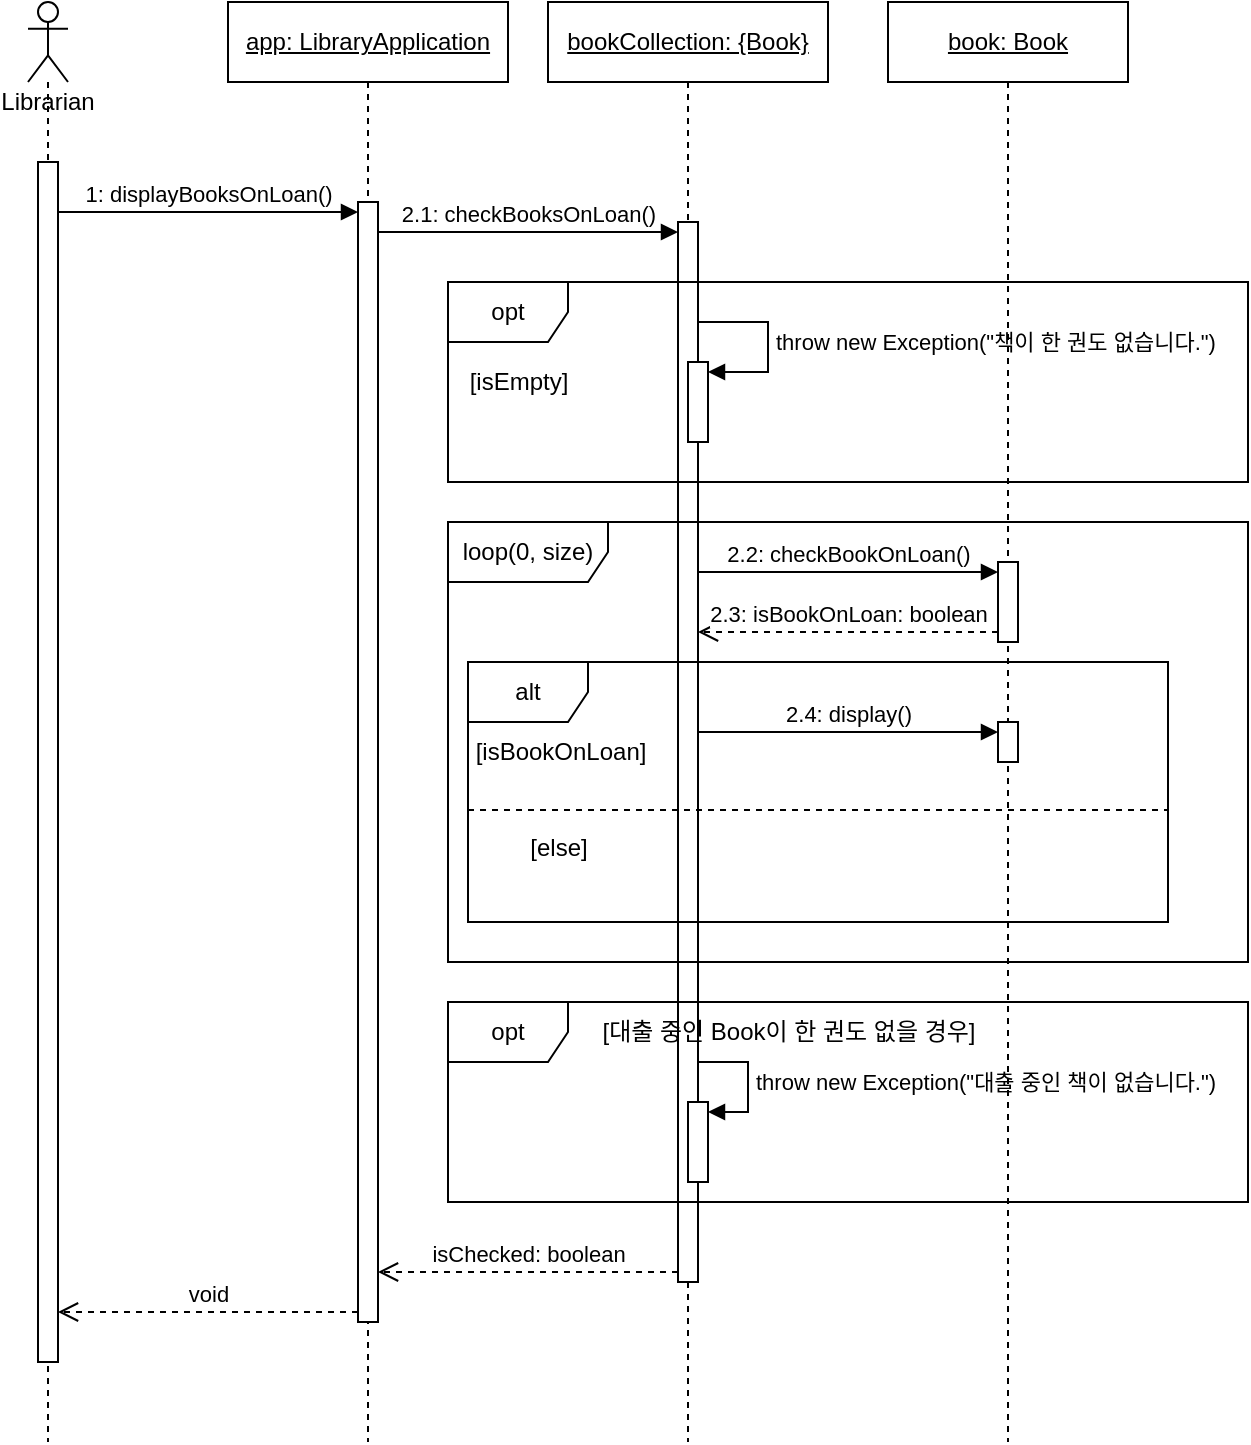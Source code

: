 <mxfile version="22.1.11" type="google">
  <diagram name="Page-1" id="J_NiCZL-PPgqrKHo_S9Y">
    <mxGraphModel grid="1" page="1" gridSize="10" guides="1" tooltips="1" connect="1" arrows="1" fold="1" pageScale="1" pageWidth="850" pageHeight="1100" math="0" shadow="0">
      <root>
        <mxCell id="0" />
        <mxCell id="1" parent="0" />
        <mxCell id="6p2GN63daYN8jev6NqQu-4" value="Librarian" style="shape=umlLifeline;perimeter=lifelinePerimeter;whiteSpace=wrap;html=1;container=1;dropTarget=0;collapsible=0;recursiveResize=0;outlineConnect=0;portConstraint=eastwest;newEdgeStyle={&quot;curved&quot;:0,&quot;rounded&quot;:0};participant=umlActor;verticalAlign=top;spacingTop=36;" vertex="1" parent="1">
          <mxGeometry x="30" y="40" width="20" height="720" as="geometry" />
        </mxCell>
        <mxCell id="6p2GN63daYN8jev6NqQu-6" value="" style="html=1;points=[[0,0,0,0,5],[0,1,0,0,-5],[1,0,0,0,5],[1,1,0,0,-5]];perimeter=orthogonalPerimeter;outlineConnect=0;targetShapes=umlLifeline;portConstraint=eastwest;newEdgeStyle={&quot;curved&quot;:0,&quot;rounded&quot;:0};" vertex="1" parent="6p2GN63daYN8jev6NqQu-4">
          <mxGeometry x="5" y="80" width="10" height="600" as="geometry" />
        </mxCell>
        <mxCell id="6p2GN63daYN8jev6NqQu-14" value="&lt;u style=&quot;border-color: var(--border-color);&quot;&gt;app: LibraryApplication&lt;/u&gt;" style="shape=umlLifeline;perimeter=lifelinePerimeter;whiteSpace=wrap;html=1;container=1;dropTarget=0;collapsible=0;recursiveResize=0;outlineConnect=0;portConstraint=eastwest;newEdgeStyle={&quot;curved&quot;:0,&quot;rounded&quot;:0};" vertex="1" parent="1">
          <mxGeometry x="130" y="40" width="140" height="720" as="geometry" />
        </mxCell>
        <mxCell id="6p2GN63daYN8jev6NqQu-16" value="" style="html=1;points=[[0,0,0,0,5],[0,1,0,0,-5],[1,0,0,0,5],[1,1,0,0,-5]];perimeter=orthogonalPerimeter;outlineConnect=0;targetShapes=umlLifeline;portConstraint=eastwest;newEdgeStyle={&quot;curved&quot;:0,&quot;rounded&quot;:0};" vertex="1" parent="6p2GN63daYN8jev6NqQu-14">
          <mxGeometry x="65" y="100" width="10" height="560" as="geometry" />
        </mxCell>
        <mxCell id="6p2GN63daYN8jev6NqQu-18" value="&lt;div style=&quot;border-color: var(--border-color);&quot;&gt;1: displayBooksOnLoan()&lt;br&gt;&lt;/div&gt;" style="html=1;verticalAlign=bottom;endArrow=block;curved=0;rounded=0;entryX=0;entryY=0;entryDx=0;entryDy=5;" edge="1" parent="1" source="6p2GN63daYN8jev6NqQu-6" target="6p2GN63daYN8jev6NqQu-16">
          <mxGeometry x="0.003" relative="1" as="geometry">
            <mxPoint x="45" y="145" as="sourcePoint" />
            <mxPoint as="offset" />
          </mxGeometry>
        </mxCell>
        <mxCell id="6p2GN63daYN8jev6NqQu-17" value="void" style="html=1;verticalAlign=bottom;endArrow=open;dashed=1;endSize=8;curved=0;rounded=0;exitX=0;exitY=1;exitDx=0;exitDy=-5;exitPerimeter=0;" edge="1" parent="1" source="6p2GN63daYN8jev6NqQu-16" target="6p2GN63daYN8jev6NqQu-6">
          <mxGeometry relative="1" as="geometry">
            <mxPoint x="45" y="355" as="targetPoint" />
          </mxGeometry>
        </mxCell>
        <mxCell id="6p2GN63daYN8jev6NqQu-21" value="&lt;u style=&quot;border-color: var(--border-color);&quot;&gt;bookCollection: {Book}&lt;/u&gt;" style="shape=umlLifeline;perimeter=lifelinePerimeter;whiteSpace=wrap;html=1;container=1;dropTarget=0;collapsible=0;recursiveResize=0;outlineConnect=0;portConstraint=eastwest;newEdgeStyle={&quot;curved&quot;:0,&quot;rounded&quot;:0};" vertex="1" parent="1">
          <mxGeometry x="290" y="40" width="140" height="720" as="geometry" />
        </mxCell>
        <mxCell id="S1BBw59gadOTSBR4Dm67-1" value="" style="html=1;points=[[0,0,0,0,5],[0,1,0,0,-5],[1,0,0,0,5],[1,1,0,0,-5]];perimeter=orthogonalPerimeter;outlineConnect=0;targetShapes=umlLifeline;portConstraint=eastwest;newEdgeStyle={&quot;curved&quot;:0,&quot;rounded&quot;:0};" vertex="1" parent="6p2GN63daYN8jev6NqQu-21">
          <mxGeometry x="65" y="110" width="10" height="530" as="geometry" />
        </mxCell>
        <mxCell id="S1BBw59gadOTSBR4Dm67-5" value="" style="html=1;points=[[0,0,0,0,5],[0,1,0,0,-5],[1,0,0,0,5],[1,1,0,0,-5]];perimeter=orthogonalPerimeter;outlineConnect=0;targetShapes=umlLifeline;portConstraint=eastwest;newEdgeStyle={&quot;curved&quot;:0,&quot;rounded&quot;:0};" vertex="1" parent="6p2GN63daYN8jev6NqQu-21">
          <mxGeometry x="70" y="180" width="10" height="40" as="geometry" />
        </mxCell>
        <mxCell id="S1BBw59gadOTSBR4Dm67-6" value="throw new Exception(&quot;책이 한 권도 없습니다.&quot;)" style="html=1;align=left;spacingLeft=2;endArrow=block;rounded=0;edgeStyle=orthogonalEdgeStyle;curved=0;rounded=0;entryX=1;entryY=0;entryDx=0;entryDy=5;entryPerimeter=0;" edge="1" parent="6p2GN63daYN8jev6NqQu-21" target="S1BBw59gadOTSBR4Dm67-5">
          <mxGeometry x="0.004" relative="1" as="geometry">
            <mxPoint x="75" y="160" as="sourcePoint" />
            <Array as="points">
              <mxPoint x="110" y="160" />
              <mxPoint x="110" y="185" />
            </Array>
            <mxPoint as="offset" />
          </mxGeometry>
        </mxCell>
        <mxCell id="S1BBw59gadOTSBR4Dm67-34" value="" style="html=1;points=[[0,0,0,0,5],[0,1,0,0,-5],[1,0,0,0,5],[1,1,0,0,-5]];perimeter=orthogonalPerimeter;outlineConnect=0;targetShapes=umlLifeline;portConstraint=eastwest;newEdgeStyle={&quot;curved&quot;:0,&quot;rounded&quot;:0};" vertex="1" parent="6p2GN63daYN8jev6NqQu-21">
          <mxGeometry x="70" y="550" width="10" height="40" as="geometry" />
        </mxCell>
        <mxCell id="S1BBw59gadOTSBR4Dm67-35" value="throw new Exception(&quot;대출 중인 책이 없습니다.&quot;)" style="html=1;align=left;spacingLeft=2;endArrow=block;rounded=0;edgeStyle=orthogonalEdgeStyle;curved=0;rounded=0;entryX=1;entryY=0;entryDx=0;entryDy=5;entryPerimeter=0;" edge="1" parent="6p2GN63daYN8jev6NqQu-21" target="S1BBw59gadOTSBR4Dm67-34">
          <mxGeometry x="0.006" relative="1" as="geometry">
            <mxPoint x="75" y="530" as="sourcePoint" />
            <Array as="points">
              <mxPoint x="100" y="530" />
              <mxPoint x="100" y="555" />
            </Array>
            <mxPoint as="offset" />
          </mxGeometry>
        </mxCell>
        <mxCell id="6p2GN63daYN8jev6NqQu-23" value="&lt;u style=&quot;border-color: var(--border-color);&quot;&gt;book: Book&lt;/u&gt;" style="shape=umlLifeline;perimeter=lifelinePerimeter;whiteSpace=wrap;html=1;container=1;dropTarget=0;collapsible=0;recursiveResize=0;outlineConnect=0;portConstraint=eastwest;newEdgeStyle={&quot;curved&quot;:0,&quot;rounded&quot;:0};" vertex="1" parent="1">
          <mxGeometry x="460" y="40" width="120" height="720" as="geometry" />
        </mxCell>
        <mxCell id="S1BBw59gadOTSBR4Dm67-19" value="" style="html=1;points=[[0,0,0,0,5],[0,1,0,0,-5],[1,0,0,0,5],[1,1,0,0,-5]];perimeter=orthogonalPerimeter;outlineConnect=0;targetShapes=umlLifeline;portConstraint=eastwest;newEdgeStyle={&quot;curved&quot;:0,&quot;rounded&quot;:0};" vertex="1" parent="6p2GN63daYN8jev6NqQu-23">
          <mxGeometry x="55" y="280" width="10" height="40" as="geometry" />
        </mxCell>
        <mxCell id="S1BBw59gadOTSBR4Dm67-27" value="" style="html=1;points=[[0,0,0,0,5],[0,1,0,0,-5],[1,0,0,0,5],[1,1,0,0,-5]];perimeter=orthogonalPerimeter;outlineConnect=0;targetShapes=umlLifeline;portConstraint=eastwest;newEdgeStyle={&quot;curved&quot;:0,&quot;rounded&quot;:0};" vertex="1" parent="6p2GN63daYN8jev6NqQu-23">
          <mxGeometry x="55" y="360" width="10" height="20" as="geometry" />
        </mxCell>
        <mxCell id="S1BBw59gadOTSBR4Dm67-3" value="isChecked: boolean" style="html=1;verticalAlign=bottom;endArrow=open;dashed=1;endSize=8;curved=0;rounded=0;exitX=0;exitY=1;exitDx=0;exitDy=-5;" edge="1" parent="1" source="S1BBw59gadOTSBR4Dm67-1" target="6p2GN63daYN8jev6NqQu-16">
          <mxGeometry relative="1" as="geometry">
            <mxPoint x="280" y="225" as="targetPoint" />
          </mxGeometry>
        </mxCell>
        <mxCell id="S1BBw59gadOTSBR4Dm67-2" value="2.1: checkBooksOnLoan()" style="html=1;verticalAlign=bottom;endArrow=block;curved=0;rounded=0;entryX=0;entryY=0;entryDx=0;entryDy=5;" edge="1" parent="1" source="6p2GN63daYN8jev6NqQu-16" target="S1BBw59gadOTSBR4Dm67-1">
          <mxGeometry x="-0.002" relative="1" as="geometry">
            <mxPoint x="280" y="155" as="sourcePoint" />
            <mxPoint as="offset" />
          </mxGeometry>
        </mxCell>
        <mxCell id="S1BBw59gadOTSBR4Dm67-9" value="" style="group;dropTarget=0;" vertex="1" connectable="0" parent="1">
          <mxGeometry x="240" y="180" width="400" height="100" as="geometry" />
        </mxCell>
        <mxCell id="S1BBw59gadOTSBR4Dm67-7" value="opt" style="shape=umlFrame;whiteSpace=wrap;html=1;pointerEvents=0;" vertex="1" parent="S1BBw59gadOTSBR4Dm67-9">
          <mxGeometry width="400" height="100" as="geometry" />
        </mxCell>
        <mxCell id="S1BBw59gadOTSBR4Dm67-8" value="[isEmpty]" style="text;html=1;align=center;verticalAlign=middle;resizable=0;points=[];autosize=1;strokeColor=none;fillColor=none;" vertex="1" parent="S1BBw59gadOTSBR4Dm67-9">
          <mxGeometry y="34.999" width="70" height="30" as="geometry" />
        </mxCell>
        <mxCell id="S1BBw59gadOTSBR4Dm67-16" value="" style="group;dropTarget=0;" vertex="1" connectable="0" parent="1">
          <mxGeometry x="240" y="300" width="400" height="220" as="geometry" />
        </mxCell>
        <mxCell id="S1BBw59gadOTSBR4Dm67-17" value="loop(0, size)" style="shape=umlFrame;whiteSpace=wrap;html=1;pointerEvents=0;width=80;height=30;" vertex="1" parent="S1BBw59gadOTSBR4Dm67-16">
          <mxGeometry width="400.0" height="220" as="geometry" />
        </mxCell>
        <mxCell id="S1BBw59gadOTSBR4Dm67-20" value="2.2: checkBookOnLoan()" style="html=1;verticalAlign=bottom;endArrow=block;curved=0;rounded=0;entryX=0;entryY=0;entryDx=0;entryDy=5;" edge="1" parent="1" source="S1BBw59gadOTSBR4Dm67-1" target="S1BBw59gadOTSBR4Dm67-19">
          <mxGeometry x="0.003" relative="1" as="geometry">
            <mxPoint x="450" y="315" as="sourcePoint" />
            <mxPoint as="offset" />
          </mxGeometry>
        </mxCell>
        <mxCell id="S1BBw59gadOTSBR4Dm67-21" value="2.3: isBookOnLoan: boolean" style="html=1;verticalAlign=bottom;endArrow=open;dashed=1;endSize=8;curved=0;rounded=0;exitX=0;exitY=1;exitDx=0;exitDy=-5;" edge="1" parent="1" source="S1BBw59gadOTSBR4Dm67-19" target="S1BBw59gadOTSBR4Dm67-1">
          <mxGeometry relative="1" as="geometry">
            <mxPoint x="450" y="385" as="targetPoint" />
          </mxGeometry>
        </mxCell>
        <mxCell id="S1BBw59gadOTSBR4Dm67-22" value="" style="group;dropTarget=0;" vertex="1" connectable="0" parent="1">
          <mxGeometry x="250" y="370" width="350" height="130" as="geometry" />
        </mxCell>
        <mxCell id="S1BBw59gadOTSBR4Dm67-23" value="alt" style="shape=umlFrame;whiteSpace=wrap;html=1;pointerEvents=0;" vertex="1" parent="S1BBw59gadOTSBR4Dm67-22">
          <mxGeometry width="350" height="130" as="geometry" />
        </mxCell>
        <mxCell id="S1BBw59gadOTSBR4Dm67-24" value="[isBookOnLoan]" style="text;html=1;align=center;verticalAlign=middle;resizable=0;points=[];autosize=1;strokeColor=none;fillColor=none;" vertex="1" parent="S1BBw59gadOTSBR4Dm67-22">
          <mxGeometry x="-8.75" y="29.998" width="110" height="30" as="geometry" />
        </mxCell>
        <mxCell id="S1BBw59gadOTSBR4Dm67-28" value="2.4: display()" style="html=1;verticalAlign=bottom;startArrow=none;endArrow=block;startSize=8;curved=0;rounded=0;entryX=0;entryY=0;entryDx=0;entryDy=5;startFill=0;" edge="1" parent="1" source="S1BBw59gadOTSBR4Dm67-1" target="S1BBw59gadOTSBR4Dm67-27">
          <mxGeometry relative="1" as="geometry">
            <mxPoint x="445" y="405" as="sourcePoint" />
          </mxGeometry>
        </mxCell>
        <mxCell id="S1BBw59gadOTSBR4Dm67-31" value="" style="group;dropTarget=0;" vertex="1" connectable="0" parent="1">
          <mxGeometry x="240" y="540" width="400" height="100" as="geometry" />
        </mxCell>
        <mxCell id="S1BBw59gadOTSBR4Dm67-32" value="opt" style="shape=umlFrame;whiteSpace=wrap;html=1;pointerEvents=0;" vertex="1" parent="S1BBw59gadOTSBR4Dm67-31">
          <mxGeometry width="400" height="100.0" as="geometry" />
        </mxCell>
        <mxCell id="S1BBw59gadOTSBR4Dm67-33" value="[대출 중인 Book이 한 권도 없을 경우]" style="text;html=1;align=center;verticalAlign=middle;resizable=0;points=[];autosize=1;strokeColor=none;fillColor=none;" vertex="1" parent="S1BBw59gadOTSBR4Dm67-31">
          <mxGeometry x="60" y="-0.001" width="220" height="30" as="geometry" />
        </mxCell>
        <mxCell id="6qcaSVonaNuhhvYR_SoU-3" value="" style="line;strokeWidth=1;fillColor=none;align=left;verticalAlign=middle;spacingTop=-1;spacingLeft=3;spacingRight=3;rotatable=0;labelPosition=right;points=[];portConstraint=eastwest;strokeColor=inherit;dashed=1;" vertex="1" parent="1">
          <mxGeometry x="250" y="440" width="350" height="8" as="geometry" />
        </mxCell>
        <mxCell id="6qcaSVonaNuhhvYR_SoU-4" value="[else]" style="text;html=1;align=center;verticalAlign=middle;resizable=0;points=[];autosize=1;strokeColor=none;fillColor=none;" vertex="1" parent="1">
          <mxGeometry x="270" y="447.998" width="50" height="30" as="geometry" />
        </mxCell>
      </root>
    </mxGraphModel>
  </diagram>
</mxfile>
